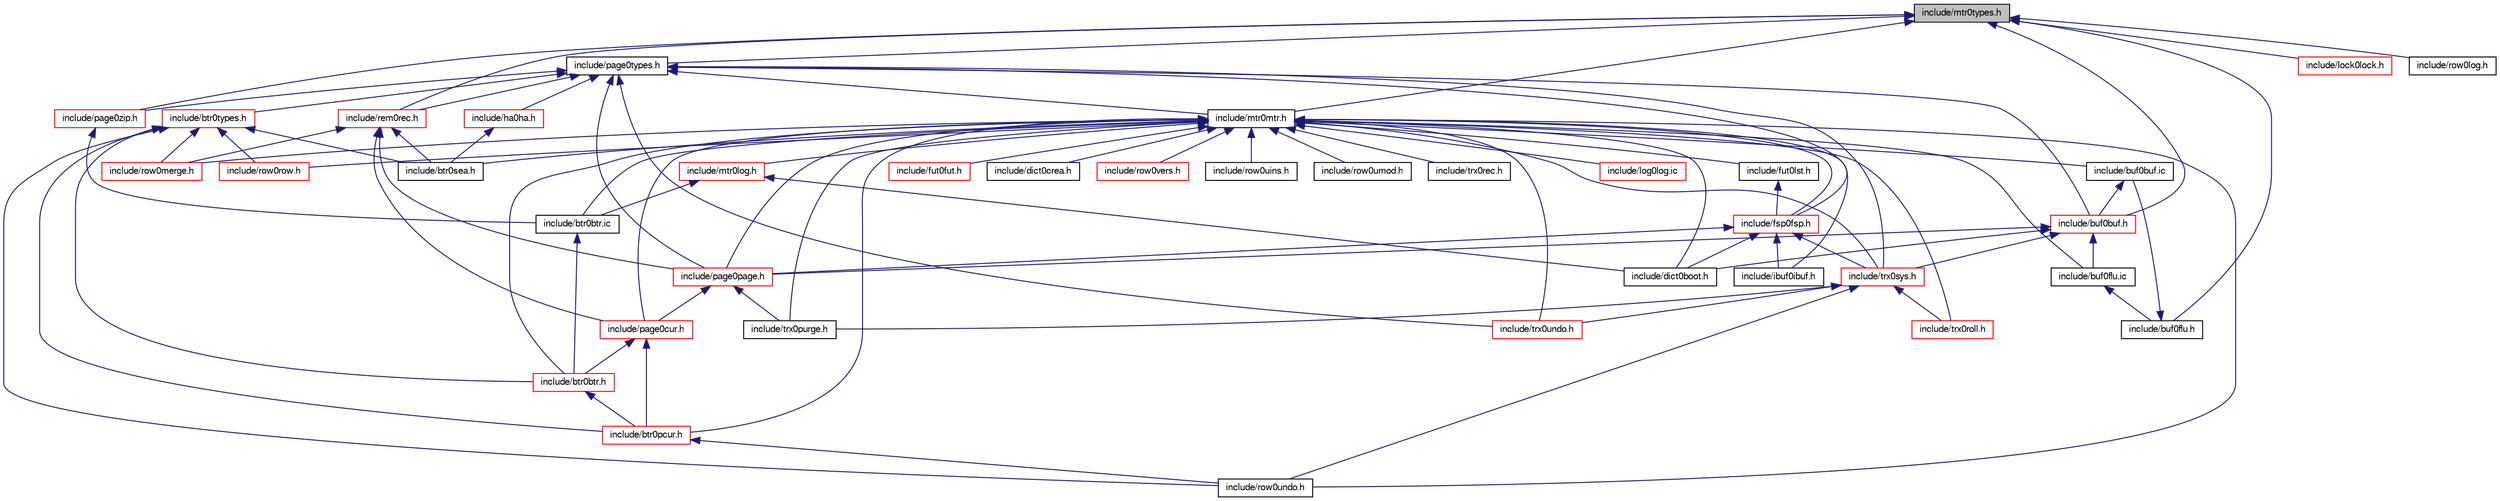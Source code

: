 digraph "include/mtr0types.h"
{
  bgcolor="transparent";
  edge [fontname="FreeSans",fontsize="10",labelfontname="FreeSans",labelfontsize="10"];
  node [fontname="FreeSans",fontsize="10",shape=record];
  Node1 [label="include/mtr0types.h",height=0.2,width=0.4,color="black", fillcolor="grey75", style="filled" fontcolor="black"];
  Node1 -> Node2 [dir="back",color="midnightblue",fontsize="10",style="solid",fontname="FreeSans"];
  Node2 [label="include/mtr0mtr.h",height=0.2,width=0.4,color="black",URL="$mtr0mtr_8h.html"];
  Node2 -> Node3 [dir="back",color="midnightblue",fontsize="10",style="solid",fontname="FreeSans"];
  Node3 [label="include/log0log.ic",height=0.2,width=0.4,color="red",URL="$log0log_8ic.html"];
  Node2 -> Node4 [dir="back",color="midnightblue",fontsize="10",style="solid",fontname="FreeSans"];
  Node4 [label="include/trx0roll.h",height=0.2,width=0.4,color="red",URL="$trx0roll_8h.html"];
  Node2 -> Node5 [dir="back",color="midnightblue",fontsize="10",style="solid",fontname="FreeSans"];
  Node5 [label="include/buf0buf.ic",height=0.2,width=0.4,color="black",URL="$buf0buf_8ic.html"];
  Node5 -> Node6 [dir="back",color="midnightblue",fontsize="10",style="solid",fontname="FreeSans"];
  Node6 [label="include/buf0buf.h",height=0.2,width=0.4,color="red",URL="$buf0buf_8h.html"];
  Node6 -> Node7 [dir="back",color="midnightblue",fontsize="10",style="solid",fontname="FreeSans"];
  Node7 [label="include/trx0sys.h",height=0.2,width=0.4,color="red",URL="$trx0sys_8h.html"];
  Node7 -> Node4 [dir="back",color="midnightblue",fontsize="10",style="solid",fontname="FreeSans"];
  Node7 -> Node8 [dir="back",color="midnightblue",fontsize="10",style="solid",fontname="FreeSans"];
  Node8 [label="include/trx0undo.h",height=0.2,width=0.4,color="red",URL="$trx0undo_8h.html"];
  Node7 -> Node9 [dir="back",color="midnightblue",fontsize="10",style="solid",fontname="FreeSans"];
  Node9 [label="include/row0undo.h",height=0.2,width=0.4,color="black",URL="$row0undo_8h.html"];
  Node7 -> Node10 [dir="back",color="midnightblue",fontsize="10",style="solid",fontname="FreeSans"];
  Node10 [label="include/trx0purge.h",height=0.2,width=0.4,color="black",URL="$trx0purge_8h.html"];
  Node6 -> Node11 [dir="back",color="midnightblue",fontsize="10",style="solid",fontname="FreeSans"];
  Node11 [label="include/buf0flu.ic",height=0.2,width=0.4,color="black",URL="$buf0flu_8ic.html"];
  Node11 -> Node12 [dir="back",color="midnightblue",fontsize="10",style="solid",fontname="FreeSans"];
  Node12 [label="include/buf0flu.h",height=0.2,width=0.4,color="black",URL="$buf0flu_8h.html"];
  Node12 -> Node5 [dir="back",color="midnightblue",fontsize="10",style="solid",fontname="FreeSans"];
  Node6 -> Node13 [dir="back",color="midnightblue",fontsize="10",style="solid",fontname="FreeSans"];
  Node13 [label="include/page0page.h",height=0.2,width=0.4,color="red",URL="$page0page_8h.html"];
  Node13 -> Node14 [dir="back",color="midnightblue",fontsize="10",style="solid",fontname="FreeSans"];
  Node14 [label="include/page0cur.h",height=0.2,width=0.4,color="red",URL="$page0cur_8h.html"];
  Node14 -> Node15 [dir="back",color="midnightblue",fontsize="10",style="solid",fontname="FreeSans"];
  Node15 [label="include/btr0btr.h",height=0.2,width=0.4,color="red",URL="$btr0btr_8h.html"];
  Node15 -> Node16 [dir="back",color="midnightblue",fontsize="10",style="solid",fontname="FreeSans"];
  Node16 [label="include/btr0pcur.h",height=0.2,width=0.4,color="red",URL="$btr0pcur_8h.html"];
  Node16 -> Node9 [dir="back",color="midnightblue",fontsize="10",style="solid",fontname="FreeSans"];
  Node14 -> Node16 [dir="back",color="midnightblue",fontsize="10",style="solid",fontname="FreeSans"];
  Node13 -> Node10 [dir="back",color="midnightblue",fontsize="10",style="solid",fontname="FreeSans"];
  Node6 -> Node17 [dir="back",color="midnightblue",fontsize="10",style="solid",fontname="FreeSans"];
  Node17 [label="include/dict0boot.h",height=0.2,width=0.4,color="black",URL="$dict0boot_8h.html"];
  Node2 -> Node11 [dir="back",color="midnightblue",fontsize="10",style="solid",fontname="FreeSans"];
  Node2 -> Node7 [dir="back",color="midnightblue",fontsize="10",style="solid",fontname="FreeSans"];
  Node2 -> Node18 [dir="back",color="midnightblue",fontsize="10",style="solid",fontname="FreeSans"];
  Node18 [label="include/fsp0fsp.h",height=0.2,width=0.4,color="red",URL="$fsp0fsp_8h.html"];
  Node18 -> Node7 [dir="back",color="midnightblue",fontsize="10",style="solid",fontname="FreeSans"];
  Node18 -> Node13 [dir="back",color="midnightblue",fontsize="10",style="solid",fontname="FreeSans"];
  Node18 -> Node17 [dir="back",color="midnightblue",fontsize="10",style="solid",fontname="FreeSans"];
  Node18 -> Node19 [dir="back",color="midnightblue",fontsize="10",style="solid",fontname="FreeSans"];
  Node19 [label="include/ibuf0ibuf.h",height=0.2,width=0.4,color="black",URL="$ibuf0ibuf_8h.html"];
  Node2 -> Node20 [dir="back",color="midnightblue",fontsize="10",style="solid",fontname="FreeSans"];
  Node20 [label="include/fut0lst.h",height=0.2,width=0.4,color="black",URL="$fut0lst_8h.html"];
  Node20 -> Node18 [dir="back",color="midnightblue",fontsize="10",style="solid",fontname="FreeSans"];
  Node2 -> Node21 [dir="back",color="midnightblue",fontsize="10",style="solid",fontname="FreeSans"];
  Node21 [label="include/fut0fut.h",height=0.2,width=0.4,color="red",URL="$fut0fut_8h.html"];
  Node2 -> Node22 [dir="back",color="midnightblue",fontsize="10",style="solid",fontname="FreeSans"];
  Node22 [label="include/mtr0log.h",height=0.2,width=0.4,color="red",URL="$mtr0log_8h.html"];
  Node22 -> Node23 [dir="back",color="midnightblue",fontsize="10",style="solid",fontname="FreeSans"];
  Node23 [label="include/btr0btr.ic",height=0.2,width=0.4,color="black",URL="$btr0btr_8ic.html"];
  Node23 -> Node15 [dir="back",color="midnightblue",fontsize="10",style="solid",fontname="FreeSans"];
  Node22 -> Node17 [dir="back",color="midnightblue",fontsize="10",style="solid",fontname="FreeSans"];
  Node2 -> Node13 [dir="back",color="midnightblue",fontsize="10",style="solid",fontname="FreeSans"];
  Node2 -> Node14 [dir="back",color="midnightblue",fontsize="10",style="solid",fontname="FreeSans"];
  Node2 -> Node15 [dir="back",color="midnightblue",fontsize="10",style="solid",fontname="FreeSans"];
  Node2 -> Node23 [dir="back",color="midnightblue",fontsize="10",style="solid",fontname="FreeSans"];
  Node2 -> Node16 [dir="back",color="midnightblue",fontsize="10",style="solid",fontname="FreeSans"];
  Node2 -> Node24 [dir="back",color="midnightblue",fontsize="10",style="solid",fontname="FreeSans"];
  Node24 [label="include/btr0sea.h",height=0.2,width=0.4,color="black",URL="$btr0sea_8h.html"];
  Node2 -> Node17 [dir="back",color="midnightblue",fontsize="10",style="solid",fontname="FreeSans"];
  Node2 -> Node25 [dir="back",color="midnightblue",fontsize="10",style="solid",fontname="FreeSans"];
  Node25 [label="include/dict0crea.h",height=0.2,width=0.4,color="black",URL="$dict0crea_8h.html"];
  Node2 -> Node19 [dir="back",color="midnightblue",fontsize="10",style="solid",fontname="FreeSans"];
  Node2 -> Node26 [dir="back",color="midnightblue",fontsize="10",style="solid",fontname="FreeSans"];
  Node26 [label="include/row0row.h",height=0.2,width=0.4,color="red",URL="$row0row_8h.html"];
  Node2 -> Node8 [dir="back",color="midnightblue",fontsize="10",style="solid",fontname="FreeSans"];
  Node2 -> Node27 [dir="back",color="midnightblue",fontsize="10",style="solid",fontname="FreeSans"];
  Node27 [label="include/row0vers.h",height=0.2,width=0.4,color="red",URL="$row0vers_8h.html"];
  Node2 -> Node28 [dir="back",color="midnightblue",fontsize="10",style="solid",fontname="FreeSans"];
  Node28 [label="include/row0merge.h",height=0.2,width=0.4,color="red",URL="$row0merge_8h.html"];
  Node2 -> Node29 [dir="back",color="midnightblue",fontsize="10",style="solid",fontname="FreeSans"];
  Node29 [label="include/row0uins.h",height=0.2,width=0.4,color="black",URL="$row0uins_8h.html"];
  Node2 -> Node30 [dir="back",color="midnightblue",fontsize="10",style="solid",fontname="FreeSans"];
  Node30 [label="include/row0umod.h",height=0.2,width=0.4,color="black",URL="$row0umod_8h.html"];
  Node2 -> Node9 [dir="back",color="midnightblue",fontsize="10",style="solid",fontname="FreeSans"];
  Node2 -> Node10 [dir="back",color="midnightblue",fontsize="10",style="solid",fontname="FreeSans"];
  Node2 -> Node31 [dir="back",color="midnightblue",fontsize="10",style="solid",fontname="FreeSans"];
  Node31 [label="include/trx0rec.h",height=0.2,width=0.4,color="black",URL="$trx0rec_8h.html"];
  Node1 -> Node32 [dir="back",color="midnightblue",fontsize="10",style="solid",fontname="FreeSans"];
  Node32 [label="include/page0types.h",height=0.2,width=0.4,color="black",URL="$page0types_8h.html"];
  Node32 -> Node2 [dir="back",color="midnightblue",fontsize="10",style="solid",fontname="FreeSans"];
  Node32 -> Node6 [dir="back",color="midnightblue",fontsize="10",style="solid",fontname="FreeSans"];
  Node32 -> Node7 [dir="back",color="midnightblue",fontsize="10",style="solid",fontname="FreeSans"];
  Node32 -> Node18 [dir="back",color="midnightblue",fontsize="10",style="solid",fontname="FreeSans"];
  Node32 -> Node33 [dir="back",color="midnightblue",fontsize="10",style="solid",fontname="FreeSans"];
  Node33 [label="include/rem0rec.h",height=0.2,width=0.4,color="red",URL="$rem0rec_8h.html"];
  Node33 -> Node13 [dir="back",color="midnightblue",fontsize="10",style="solid",fontname="FreeSans"];
  Node33 -> Node14 [dir="back",color="midnightblue",fontsize="10",style="solid",fontname="FreeSans"];
  Node33 -> Node24 [dir="back",color="midnightblue",fontsize="10",style="solid",fontname="FreeSans"];
  Node33 -> Node28 [dir="back",color="midnightblue",fontsize="10",style="solid",fontname="FreeSans"];
  Node32 -> Node34 [dir="back",color="midnightblue",fontsize="10",style="solid",fontname="FreeSans"];
  Node34 [label="include/btr0types.h",height=0.2,width=0.4,color="red",URL="$btr0types_8h.html"];
  Node34 -> Node15 [dir="back",color="midnightblue",fontsize="10",style="solid",fontname="FreeSans"];
  Node34 -> Node16 [dir="back",color="midnightblue",fontsize="10",style="solid",fontname="FreeSans"];
  Node34 -> Node24 [dir="back",color="midnightblue",fontsize="10",style="solid",fontname="FreeSans"];
  Node34 -> Node26 [dir="back",color="midnightblue",fontsize="10",style="solid",fontname="FreeSans"];
  Node34 -> Node28 [dir="back",color="midnightblue",fontsize="10",style="solid",fontname="FreeSans"];
  Node34 -> Node9 [dir="back",color="midnightblue",fontsize="10",style="solid",fontname="FreeSans"];
  Node32 -> Node13 [dir="back",color="midnightblue",fontsize="10",style="solid",fontname="FreeSans"];
  Node32 -> Node35 [dir="back",color="midnightblue",fontsize="10",style="solid",fontname="FreeSans"];
  Node35 [label="include/page0zip.h",height=0.2,width=0.4,color="red",URL="$page0zip_8h.html"];
  Node35 -> Node23 [dir="back",color="midnightblue",fontsize="10",style="solid",fontname="FreeSans"];
  Node32 -> Node36 [dir="back",color="midnightblue",fontsize="10",style="solid",fontname="FreeSans"];
  Node36 [label="include/ha0ha.h",height=0.2,width=0.4,color="red",URL="$ha0ha_8h.html"];
  Node36 -> Node24 [dir="back",color="midnightblue",fontsize="10",style="solid",fontname="FreeSans"];
  Node32 -> Node8 [dir="back",color="midnightblue",fontsize="10",style="solid",fontname="FreeSans"];
  Node1 -> Node6 [dir="back",color="midnightblue",fontsize="10",style="solid",fontname="FreeSans"];
  Node1 -> Node12 [dir="back",color="midnightblue",fontsize="10",style="solid",fontname="FreeSans"];
  Node1 -> Node33 [dir="back",color="midnightblue",fontsize="10",style="solid",fontname="FreeSans"];
  Node1 -> Node35 [dir="back",color="midnightblue",fontsize="10",style="solid",fontname="FreeSans"];
  Node1 -> Node37 [dir="back",color="midnightblue",fontsize="10",style="solid",fontname="FreeSans"];
  Node37 [label="include/lock0lock.h",height=0.2,width=0.4,color="red",URL="$lock0lock_8h.html"];
  Node1 -> Node38 [dir="back",color="midnightblue",fontsize="10",style="solid",fontname="FreeSans"];
  Node38 [label="include/row0log.h",height=0.2,width=0.4,color="black",URL="$row0log_8h.html"];
}

